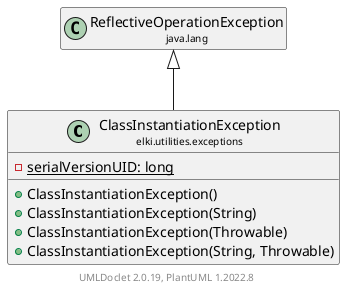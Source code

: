 @startuml
    remove .*\.(Instance|Par|Parameterizer|Factory)$
    set namespaceSeparator none
    hide empty fields
    hide empty methods

    class "<size:14>ClassInstantiationException\n<size:10>elki.utilities.exceptions" as elki.utilities.exceptions.ClassInstantiationException [[ClassInstantiationException.html]] {
        {static} -serialVersionUID: long
        +ClassInstantiationException()
        +ClassInstantiationException(String)
        +ClassInstantiationException(Throwable)
        +ClassInstantiationException(String, Throwable)
    }

    class "<size:14>ReflectiveOperationException\n<size:10>java.lang" as java.lang.ReflectiveOperationException

    java.lang.ReflectiveOperationException <|-- elki.utilities.exceptions.ClassInstantiationException

    center footer UMLDoclet 2.0.19, PlantUML 1.2022.8
@enduml
